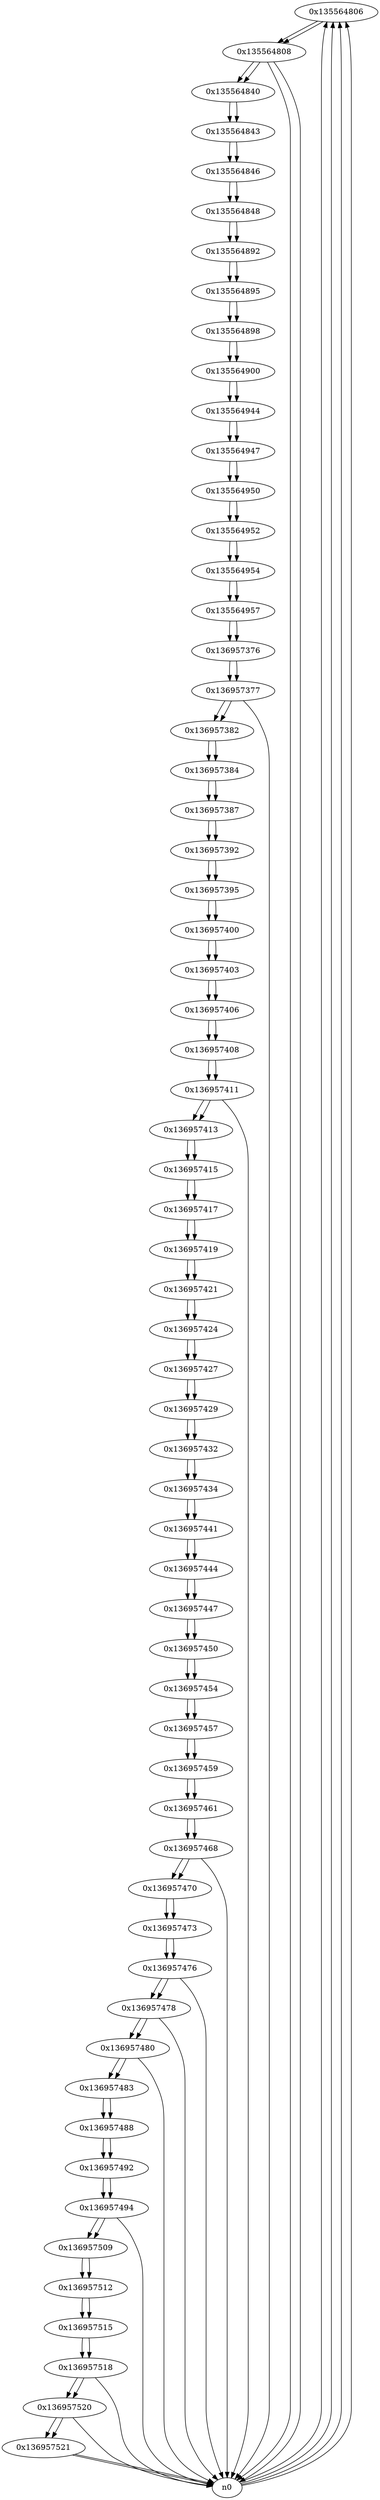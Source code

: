 digraph G{
/* nodes */
  n1 [label="0x135564806"]
  n2 [label="0x135564808"]
  n3 [label="0x135564840"]
  n4 [label="0x135564843"]
  n5 [label="0x135564846"]
  n6 [label="0x135564848"]
  n7 [label="0x135564892"]
  n8 [label="0x135564895"]
  n9 [label="0x135564898"]
  n10 [label="0x135564900"]
  n11 [label="0x135564944"]
  n12 [label="0x135564947"]
  n13 [label="0x135564950"]
  n14 [label="0x135564952"]
  n15 [label="0x135564954"]
  n16 [label="0x135564957"]
  n17 [label="0x136957376"]
  n18 [label="0x136957377"]
  n19 [label="0x136957382"]
  n20 [label="0x136957384"]
  n21 [label="0x136957387"]
  n22 [label="0x136957392"]
  n23 [label="0x136957395"]
  n24 [label="0x136957400"]
  n25 [label="0x136957403"]
  n26 [label="0x136957406"]
  n27 [label="0x136957408"]
  n28 [label="0x136957411"]
  n29 [label="0x136957413"]
  n30 [label="0x136957415"]
  n31 [label="0x136957417"]
  n32 [label="0x136957419"]
  n33 [label="0x136957421"]
  n34 [label="0x136957424"]
  n35 [label="0x136957427"]
  n36 [label="0x136957429"]
  n37 [label="0x136957432"]
  n38 [label="0x136957434"]
  n39 [label="0x136957441"]
  n40 [label="0x136957444"]
  n41 [label="0x136957447"]
  n42 [label="0x136957450"]
  n43 [label="0x136957454"]
  n44 [label="0x136957457"]
  n45 [label="0x136957459"]
  n46 [label="0x136957461"]
  n47 [label="0x136957468"]
  n48 [label="0x136957470"]
  n49 [label="0x136957473"]
  n50 [label="0x136957476"]
  n51 [label="0x136957478"]
  n52 [label="0x136957480"]
  n53 [label="0x136957483"]
  n54 [label="0x136957488"]
  n55 [label="0x136957492"]
  n56 [label="0x136957494"]
  n57 [label="0x136957509"]
  n58 [label="0x136957512"]
  n59 [label="0x136957515"]
  n60 [label="0x136957518"]
  n61 [label="0x136957520"]
  n62 [label="0x136957521"]
/* edges */
n1 -> n2;
n0 -> n1;
n0 -> n1;
n0 -> n1;
n0 -> n1;
n2 -> n3;
n2 -> n0;
n2 -> n0;
n1 -> n2;
n3 -> n4;
n2 -> n3;
n4 -> n5;
n3 -> n4;
n5 -> n6;
n4 -> n5;
n6 -> n7;
n5 -> n6;
n7 -> n8;
n6 -> n7;
n8 -> n9;
n7 -> n8;
n9 -> n10;
n8 -> n9;
n10 -> n11;
n9 -> n10;
n11 -> n12;
n10 -> n11;
n12 -> n13;
n11 -> n12;
n13 -> n14;
n12 -> n13;
n14 -> n15;
n13 -> n14;
n15 -> n16;
n14 -> n15;
n16 -> n17;
n15 -> n16;
n17 -> n18;
n16 -> n17;
n18 -> n19;
n18 -> n0;
n17 -> n18;
n19 -> n20;
n18 -> n19;
n20 -> n21;
n19 -> n20;
n21 -> n22;
n20 -> n21;
n22 -> n23;
n21 -> n22;
n23 -> n24;
n22 -> n23;
n24 -> n25;
n23 -> n24;
n25 -> n26;
n24 -> n25;
n26 -> n27;
n25 -> n26;
n27 -> n28;
n26 -> n27;
n28 -> n29;
n28 -> n0;
n27 -> n28;
n29 -> n30;
n28 -> n29;
n30 -> n31;
n29 -> n30;
n31 -> n32;
n30 -> n31;
n32 -> n33;
n31 -> n32;
n33 -> n34;
n32 -> n33;
n34 -> n35;
n33 -> n34;
n35 -> n36;
n34 -> n35;
n36 -> n37;
n35 -> n36;
n37 -> n38;
n36 -> n37;
n38 -> n39;
n37 -> n38;
n39 -> n40;
n38 -> n39;
n40 -> n41;
n39 -> n40;
n41 -> n42;
n40 -> n41;
n42 -> n43;
n41 -> n42;
n43 -> n44;
n42 -> n43;
n44 -> n45;
n43 -> n44;
n45 -> n46;
n44 -> n45;
n46 -> n47;
n45 -> n46;
n47 -> n48;
n47 -> n0;
n46 -> n47;
n48 -> n49;
n47 -> n48;
n49 -> n50;
n48 -> n49;
n50 -> n51;
n50 -> n0;
n49 -> n50;
n51 -> n52;
n51 -> n0;
n50 -> n51;
n52 -> n53;
n52 -> n0;
n51 -> n52;
n53 -> n54;
n52 -> n53;
n54 -> n55;
n53 -> n54;
n55 -> n56;
n54 -> n55;
n56 -> n0;
n56 -> n57;
n55 -> n56;
n57 -> n58;
n56 -> n57;
n58 -> n59;
n57 -> n58;
n59 -> n60;
n58 -> n59;
n60 -> n61;
n60 -> n0;
n59 -> n60;
n61 -> n62;
n61 -> n0;
n60 -> n61;
n62 -> n0;
n62 -> n0;
n61 -> n62;
}

